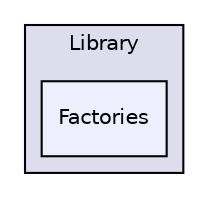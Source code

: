 digraph "Library/Factories" {
  compound=true
  node [ fontsize="10", fontname="Helvetica"];
  edge [ labelfontsize="10", labelfontname="Helvetica"];
  subgraph clusterdir_5ad7f572bbca03234e8e621e192fc099 {
    graph [ bgcolor="#ddddee", pencolor="black", label="Library" fontname="Helvetica", fontsize="10", URL="dir_5ad7f572bbca03234e8e621e192fc099.html"]
  dir_04e714aa5c3e2c0f838758dde7bec4cf [shape=box, label="Factories", style="filled", fillcolor="#eeeeff", pencolor="black", URL="dir_04e714aa5c3e2c0f838758dde7bec4cf.html"];
  }
}
